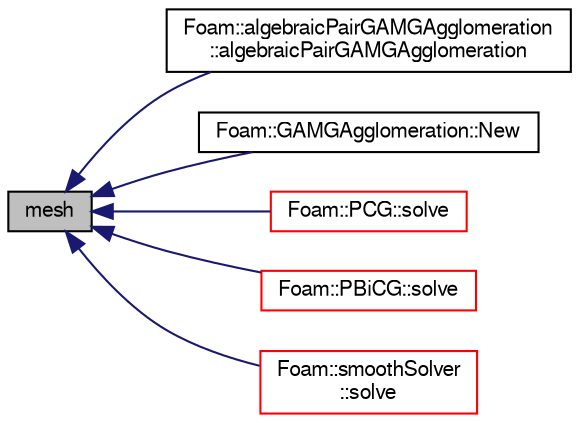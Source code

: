 digraph "mesh"
{
  bgcolor="transparent";
  edge [fontname="FreeSans",fontsize="10",labelfontname="FreeSans",labelfontsize="10"];
  node [fontname="FreeSans",fontsize="10",shape=record];
  rankdir="LR";
  Node18 [label="mesh",height=0.2,width=0.4,color="black", fillcolor="grey75", style="filled", fontcolor="black"];
  Node18 -> Node19 [dir="back",color="midnightblue",fontsize="10",style="solid",fontname="FreeSans"];
  Node19 [label="Foam::algebraicPairGAMGAgglomeration\l::algebraicPairGAMGAgglomeration",height=0.2,width=0.4,color="black",URL="$a26962.html#a100f93cde4cdbf0de8796d5d6c4d9677",tooltip="Construct given mesh and controls. "];
  Node18 -> Node20 [dir="back",color="midnightblue",fontsize="10",style="solid",fontname="FreeSans"];
  Node20 [label="Foam::GAMGAgglomeration::New",height=0.2,width=0.4,color="black",URL="$a26970.html#a0d901b6490746539e307bba0fd8b729a",tooltip="Return the selected matrix agglomerator. "];
  Node18 -> Node21 [dir="back",color="midnightblue",fontsize="10",style="solid",fontname="FreeSans"];
  Node21 [label="Foam::PCG::solve",height=0.2,width=0.4,color="red",URL="$a27046.html#ad38597d099f9905e3f399b01af791bcb",tooltip="Solve the matrix with this solver. "];
  Node18 -> Node25 [dir="back",color="midnightblue",fontsize="10",style="solid",fontname="FreeSans"];
  Node25 [label="Foam::PBiCG::solve",height=0.2,width=0.4,color="red",URL="$a27042.html#ad38597d099f9905e3f399b01af791bcb",tooltip="Solve the matrix with this solver. "];
  Node18 -> Node28 [dir="back",color="midnightblue",fontsize="10",style="solid",fontname="FreeSans"];
  Node28 [label="Foam::smoothSolver\l::solve",height=0.2,width=0.4,color="red",URL="$a27050.html#ad38597d099f9905e3f399b01af791bcb",tooltip="Solve the matrix with this solver. "];
}
